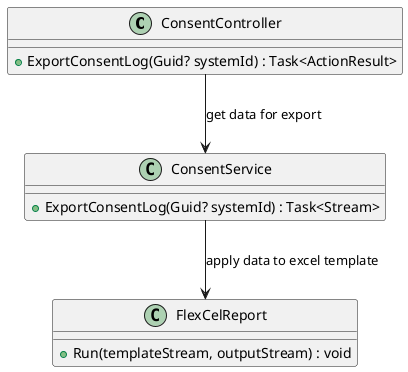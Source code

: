 @startuml

class ConsentController {
    +ExportConsentLog(Guid? systemId) : Task<ActionResult>
}

class ConsentService {
    +ExportConsentLog(Guid? systemId) : Task<Stream>
}

class FlexCelReport {
    +Run(templateStream, outputStream) : void
}

ConsentController --> ConsentService : "get data for export"
ConsentService --> FlexCelReport : "apply data to excel template"

@enduml